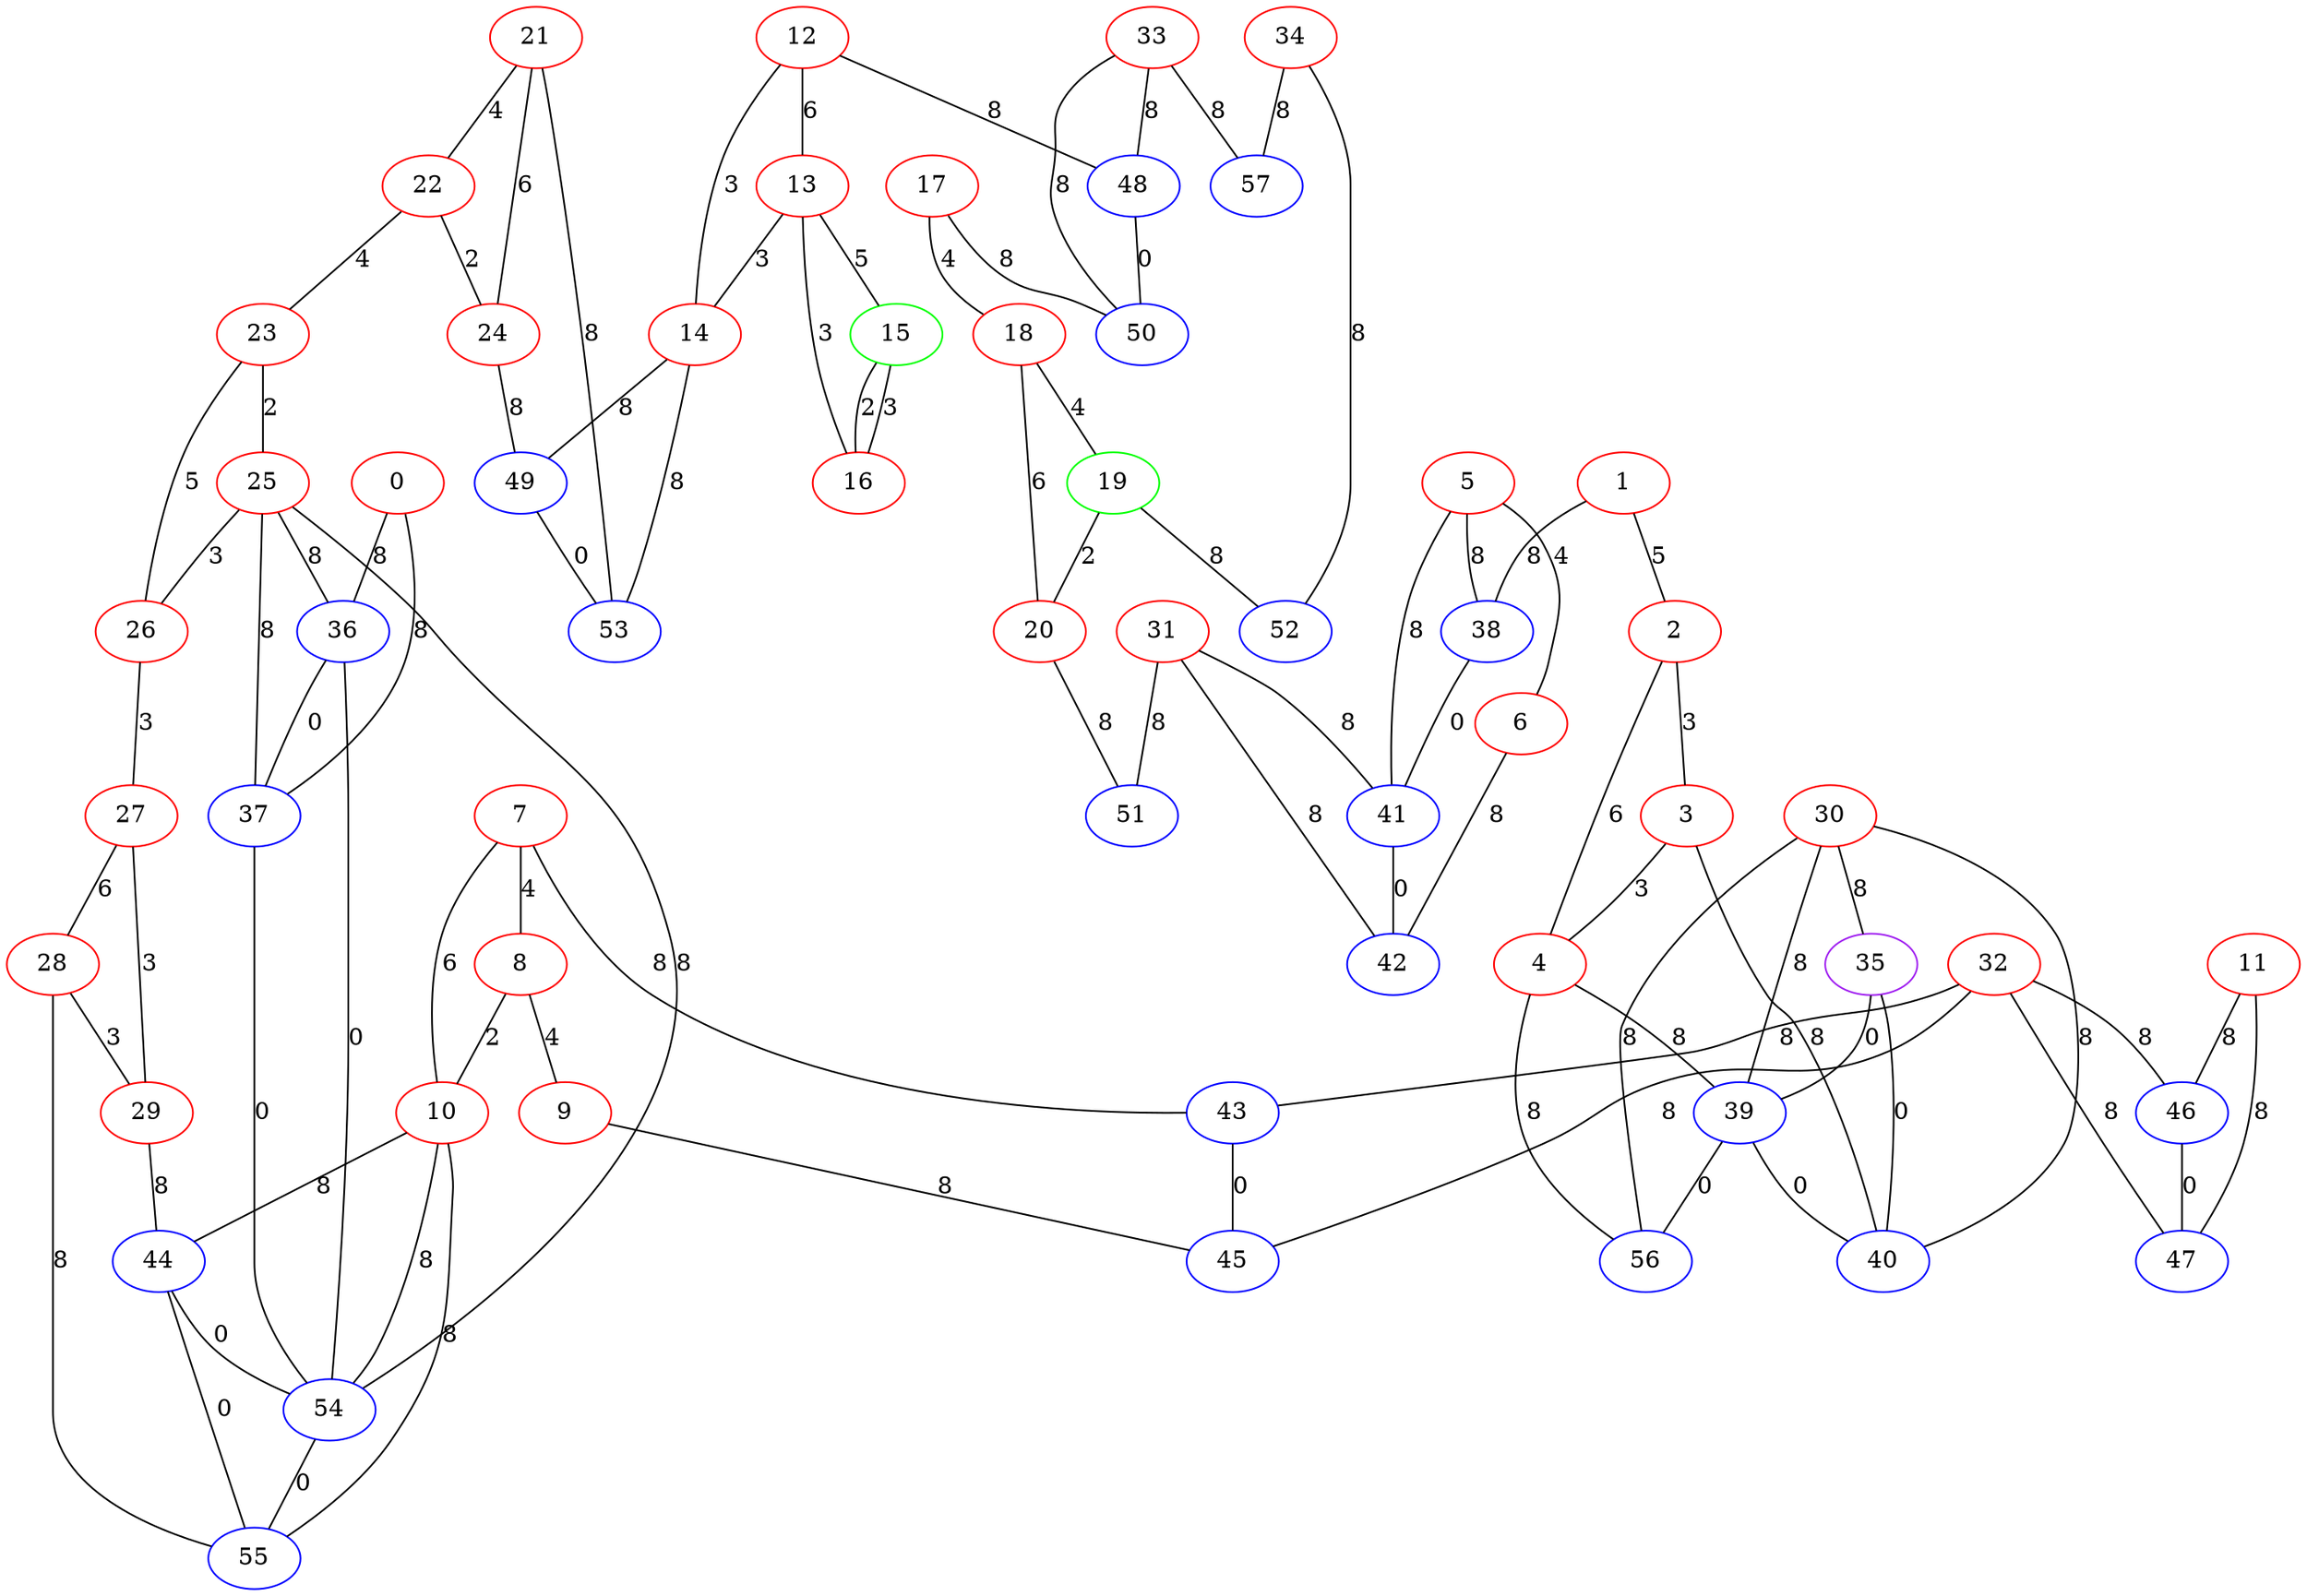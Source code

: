 graph "" {
0 [color=red, weight=1];
1 [color=red, weight=1];
2 [color=red, weight=1];
3 [color=red, weight=1];
4 [color=red, weight=1];
5 [color=red, weight=1];
6 [color=red, weight=1];
7 [color=red, weight=1];
8 [color=red, weight=1];
9 [color=red, weight=1];
10 [color=red, weight=1];
11 [color=red, weight=1];
12 [color=red, weight=1];
13 [color=red, weight=1];
14 [color=red, weight=1];
15 [color=green, weight=2];
16 [color=red, weight=1];
17 [color=red, weight=1];
18 [color=red, weight=1];
19 [color=green, weight=2];
20 [color=red, weight=1];
21 [color=red, weight=1];
22 [color=red, weight=1];
23 [color=red, weight=1];
24 [color=red, weight=1];
25 [color=red, weight=1];
26 [color=red, weight=1];
27 [color=red, weight=1];
28 [color=red, weight=1];
29 [color=red, weight=1];
30 [color=red, weight=1];
31 [color=red, weight=1];
32 [color=red, weight=1];
33 [color=red, weight=1];
34 [color=red, weight=1];
35 [color=purple, weight=4];
36 [color=blue, weight=3];
37 [color=blue, weight=3];
38 [color=blue, weight=3];
39 [color=blue, weight=3];
40 [color=blue, weight=3];
41 [color=blue, weight=3];
42 [color=blue, weight=3];
43 [color=blue, weight=3];
44 [color=blue, weight=3];
45 [color=blue, weight=3];
46 [color=blue, weight=3];
47 [color=blue, weight=3];
48 [color=blue, weight=3];
49 [color=blue, weight=3];
50 [color=blue, weight=3];
51 [color=blue, weight=3];
52 [color=blue, weight=3];
53 [color=blue, weight=3];
54 [color=blue, weight=3];
55 [color=blue, weight=3];
56 [color=blue, weight=3];
57 [color=blue, weight=3];
0 -- 36  [key=0, label=8];
0 -- 37  [key=0, label=8];
1 -- 2  [key=0, label=5];
1 -- 38  [key=0, label=8];
2 -- 3  [key=0, label=3];
2 -- 4  [key=0, label=6];
3 -- 40  [key=0, label=8];
3 -- 4  [key=0, label=3];
4 -- 56  [key=0, label=8];
4 -- 39  [key=0, label=8];
5 -- 41  [key=0, label=8];
5 -- 38  [key=0, label=8];
5 -- 6  [key=0, label=4];
6 -- 42  [key=0, label=8];
7 -- 8  [key=0, label=4];
7 -- 10  [key=0, label=6];
7 -- 43  [key=0, label=8];
8 -- 9  [key=0, label=4];
8 -- 10  [key=0, label=2];
9 -- 45  [key=0, label=8];
10 -- 55  [key=0, label=8];
10 -- 44  [key=0, label=8];
10 -- 54  [key=0, label=8];
11 -- 46  [key=0, label=8];
11 -- 47  [key=0, label=8];
12 -- 48  [key=0, label=8];
12 -- 13  [key=0, label=6];
12 -- 14  [key=0, label=3];
13 -- 16  [key=0, label=3];
13 -- 14  [key=0, label=3];
13 -- 15  [key=0, label=5];
14 -- 49  [key=0, label=8];
14 -- 53  [key=0, label=8];
15 -- 16  [key=0, label=2];
15 -- 16  [key=1, label=3];
17 -- 18  [key=0, label=4];
17 -- 50  [key=0, label=8];
18 -- 19  [key=0, label=4];
18 -- 20  [key=0, label=6];
19 -- 52  [key=0, label=8];
19 -- 20  [key=0, label=2];
20 -- 51  [key=0, label=8];
21 -- 24  [key=0, label=6];
21 -- 53  [key=0, label=8];
21 -- 22  [key=0, label=4];
22 -- 24  [key=0, label=2];
22 -- 23  [key=0, label=4];
23 -- 25  [key=0, label=2];
23 -- 26  [key=0, label=5];
24 -- 49  [key=0, label=8];
25 -- 26  [key=0, label=3];
25 -- 36  [key=0, label=8];
25 -- 37  [key=0, label=8];
25 -- 54  [key=0, label=8];
26 -- 27  [key=0, label=3];
27 -- 28  [key=0, label=6];
27 -- 29  [key=0, label=3];
28 -- 29  [key=0, label=3];
28 -- 55  [key=0, label=8];
29 -- 44  [key=0, label=8];
30 -- 40  [key=0, label=8];
30 -- 56  [key=0, label=8];
30 -- 35  [key=0, label=8];
30 -- 39  [key=0, label=8];
31 -- 41  [key=0, label=8];
31 -- 42  [key=0, label=8];
31 -- 51  [key=0, label=8];
32 -- 43  [key=0, label=8];
32 -- 45  [key=0, label=8];
32 -- 46  [key=0, label=8];
32 -- 47  [key=0, label=8];
33 -- 48  [key=0, label=8];
33 -- 57  [key=0, label=8];
33 -- 50  [key=0, label=8];
34 -- 57  [key=0, label=8];
34 -- 52  [key=0, label=8];
35 -- 40  [key=0, label=0];
35 -- 39  [key=0, label=0];
36 -- 37  [key=0, label=0];
36 -- 54  [key=0, label=0];
37 -- 54  [key=0, label=0];
38 -- 41  [key=0, label=0];
39 -- 40  [key=0, label=0];
39 -- 56  [key=0, label=0];
41 -- 42  [key=0, label=0];
43 -- 45  [key=0, label=0];
44 -- 54  [key=0, label=0];
44 -- 55  [key=0, label=0];
46 -- 47  [key=0, label=0];
48 -- 50  [key=0, label=0];
49 -- 53  [key=0, label=0];
54 -- 55  [key=0, label=0];
}
